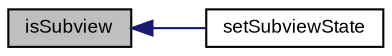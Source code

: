 digraph "isSubview"
{
  bgcolor="transparent";
  edge [fontname="Arial",fontsize="9",labelfontname="Arial",labelfontsize="9"];
  node [fontname="Arial",fontsize="9",shape=record];
  rankdir="LR";
  Node1 [label="isSubview",height=0.2,width=0.4,color="black", fillcolor="grey75", style="filled" fontcolor="black"];
  Node1 -> Node2 [dir="back",color="midnightblue",fontsize="9",style="solid",fontname="Arial"];
  Node2 [label="setSubviewState",height=0.2,width=0.4,color="black",URL="$class_v_s_t_g_u_i_1_1_c_view.html#a0e257e8e64c0abd27587040eaabf0dc5"];
}
